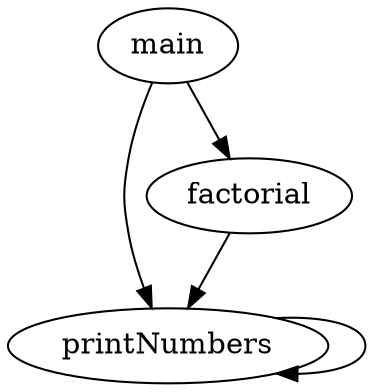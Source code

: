 digraph G {
  "main" -> "printNumbers";
  "main" -> "factorial";
  "printNumbers" -> "printNumbers";
  "factorial" -> "printNumbers";
}
